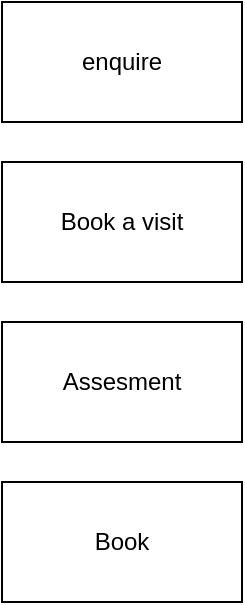 <mxfile version="20.8.23" type="github">
  <diagram name="Page-1" id="mUukBGZhKzlQ4y3RNBEQ">
    <mxGraphModel dx="1434" dy="760" grid="1" gridSize="10" guides="1" tooltips="1" connect="1" arrows="1" fold="1" page="1" pageScale="1" pageWidth="850" pageHeight="1100" math="0" shadow="0">
      <root>
        <mxCell id="0" />
        <mxCell id="1" parent="0" />
        <mxCell id="SixXtKxDoILyFoIUDNx4-1" value="enquire" style="rounded=0;whiteSpace=wrap;html=1;" vertex="1" parent="1">
          <mxGeometry x="160" y="270" width="120" height="60" as="geometry" />
        </mxCell>
        <mxCell id="SixXtKxDoILyFoIUDNx4-2" value="Book a visit" style="rounded=0;whiteSpace=wrap;html=1;" vertex="1" parent="1">
          <mxGeometry x="160" y="350" width="120" height="60" as="geometry" />
        </mxCell>
        <mxCell id="SixXtKxDoILyFoIUDNx4-3" value="Assesment" style="rounded=0;whiteSpace=wrap;html=1;" vertex="1" parent="1">
          <mxGeometry x="160" y="430" width="120" height="60" as="geometry" />
        </mxCell>
        <mxCell id="SixXtKxDoILyFoIUDNx4-4" value="Book" style="rounded=0;whiteSpace=wrap;html=1;" vertex="1" parent="1">
          <mxGeometry x="160" y="510" width="120" height="60" as="geometry" />
        </mxCell>
      </root>
    </mxGraphModel>
  </diagram>
</mxfile>
